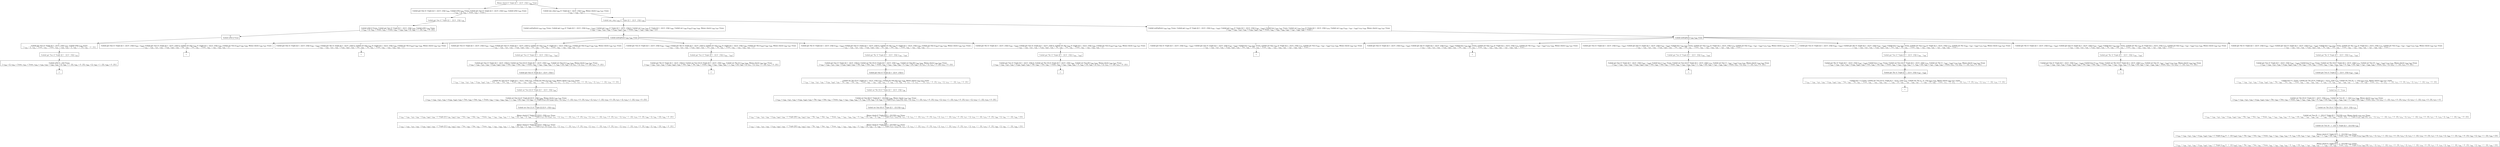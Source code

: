 digraph {
    graph [rankdir=TB
          ,bgcolor=transparent];
    node [shape=box
         ,fillcolor=white
         ,style=filled];
    0 [label=<O <BR/> Memo check (C Triple [[] 1 : [2] 0 : [3]]) v<SUB>524</SUB> Trueo>];
    1 [label=<C <BR/> Unfold get One (C Triple [[] 1 : [2] 0 : [3]]) v<SUB>554</SUB>, Unfold isNil v<SUB>554</SUB> Trueo, Unfold get Two (C Triple [[] 1 : [2] 0 : [3]]) v<SUB>555</SUB>, Unfold isNil v<SUB>555</SUB> Trueo <BR/>  [ v<SUB>524</SUB> &rarr; [], v<SUB>552</SUB> &rarr; Trueo, v<SUB>553</SUB> &rarr; Trueo ] >];
    2 [label=<C <BR/> Unfold one_step v<SUB>556</SUB> (C Triple [[] 1 : [2] 0 : [3]]) v<SUB>558</SUB>, Memo check v<SUB>558</SUB> v<SUB>557</SUB> Trueo <BR/>  [ v<SUB>524</SUB> &rarr; v<SUB>556</SUB> : v<SUB>557</SUB> ] >];
    3 [label=<O <BR/> Unfold get One (C Triple [[] 1 : [2] 0 : [3]]) v<SUB>554</SUB>>];
    4 [label=<C <BR/> Unfold isNil [] Trueo, Unfold get Two (C Triple [[] 1 : [2] 0 : [3]]) v<SUB>555</SUB>, Unfold isNil v<SUB>555</SUB> Trueo <BR/>  [ v<SUB>524</SUB> &rarr; [], v<SUB>552</SUB> &rarr; Trueo, v<SUB>553</SUB> &rarr; Trueo, v<SUB>554</SUB> &rarr; v<SUB>559</SUB>, v<SUB>559</SUB> &rarr; [], v<SUB>560</SUB> &rarr; 1 : [2], v<SUB>561</SUB> &rarr; 0 : [3] ] >];
    5 [label=<O <BR/> Unfold isNil [] Trueo>];
    6 [label=<C <BR/> Unfold get Two (C Triple [[] 1 : [2] 0 : [3]]) v<SUB>555</SUB>, Unfold isNil v<SUB>555</SUB> Trueo <BR/>  [ v<SUB>524</SUB> &rarr; [], v<SUB>552</SUB> &rarr; Trueo, v<SUB>553</SUB> &rarr; Trueo, v<SUB>554</SUB> &rarr; v<SUB>559</SUB>, v<SUB>559</SUB> &rarr; [], v<SUB>560</SUB> &rarr; 1 : [2], v<SUB>561</SUB> &rarr; 0 : [3] ] >];
    7 [label=<O <BR/> Unfold get Two (C Triple [[] 1 : [2] 0 : [3]]) v<SUB>555</SUB>>];
    8 [label=<C <BR/> Unfold isNil (1 : [2]) Trueo <BR/>  [ v<SUB>524</SUB> &rarr; [], v<SUB>552</SUB> &rarr; Trueo, v<SUB>553</SUB> &rarr; Trueo, v<SUB>554</SUB> &rarr; v<SUB>559</SUB>, v<SUB>555</SUB> &rarr; v<SUB>565</SUB>, v<SUB>559</SUB> &rarr; [], v<SUB>560</SUB> &rarr; 1 : [2], v<SUB>561</SUB> &rarr; 0 : [3], v<SUB>564</SUB> &rarr; [], v<SUB>565</SUB> &rarr; 1 : [2], v<SUB>566</SUB> &rarr; 0 : [3] ] >];
    9 [label=<_|_>];
    10 [label=<O <BR/> Unfold one_step v<SUB>556</SUB> (C Triple [[] 1 : [2] 0 : [3]]) v<SUB>558</SUB>>];
    11 [label=<C <BR/> Unfold notEqStick v<SUB>559</SUB> v<SUB>560</SUB> Trueo, Unfold get v<SUB>559</SUB> (C Triple [[] 1 : [2] 0 : [3]]) (v<SUB>563</SUB> : v<SUB>564</SUB>), Unfold get v<SUB>560</SUB> (C Triple [[] 1 : [2] 0 : [3]]) [], Unfold set v<SUB>559</SUB> v<SUB>564</SUB> (C Triple [[] 1 : [2] 0 : [3]]) v<SUB>566</SUB>, Unfold set v<SUB>560</SUB> [v<SUB>563</SUB>] v<SUB>566</SUB> v<SUB>558</SUB>, Memo check v<SUB>558</SUB> v<SUB>557</SUB> Trueo <BR/>  [ v<SUB>524</SUB> &rarr; v<SUB>556</SUB> : v<SUB>557</SUB>, v<SUB>556</SUB> &rarr; (v<SUB>559</SUB>, v<SUB>560</SUB>), v<SUB>561</SUB> &rarr; Trueo, v<SUB>562</SUB> &rarr; v<SUB>563</SUB> : v<SUB>564</SUB>, v<SUB>565</SUB> &rarr; [] ] >];
    12 [label=<C <BR/> Unfold notEqStick v<SUB>559</SUB> v<SUB>560</SUB> Trueo, Unfold get v<SUB>559</SUB> (C Triple [[] 1 : [2] 0 : [3]]) (v<SUB>563</SUB> : v<SUB>564</SUB>), Unfold get v<SUB>560</SUB> (C Triple [[] 1 : [2] 0 : [3]]) (v<SUB>567</SUB> : v<SUB>568</SUB>), Unfold less v<SUB>563</SUB> v<SUB>567</SUB> Trueo, Unfold set v<SUB>559</SUB> v<SUB>564</SUB> (C Triple [[] 1 : [2] 0 : [3]]) v<SUB>570</SUB>, Unfold set v<SUB>560</SUB> (v<SUB>563</SUB> : v<SUB>567</SUB> : v<SUB>568</SUB>) v<SUB>570</SUB> v<SUB>558</SUB>, Memo check v<SUB>558</SUB> v<SUB>557</SUB> Trueo <BR/>  [ v<SUB>524</SUB> &rarr; v<SUB>556</SUB> : v<SUB>557</SUB>, v<SUB>556</SUB> &rarr; (v<SUB>559</SUB>, v<SUB>560</SUB>), v<SUB>561</SUB> &rarr; Trueo, v<SUB>562</SUB> &rarr; v<SUB>563</SUB> : v<SUB>564</SUB>, v<SUB>565</SUB> &rarr; v<SUB>567</SUB> : v<SUB>568</SUB>, v<SUB>569</SUB> &rarr; Trueo ] >];
    13 [label=<O <BR/> Unfold notEqStick v<SUB>559</SUB> v<SUB>560</SUB> Trueo>];
    14 [label=<C <BR/> Unfold get One (C Triple [[] 1 : [2] 0 : [3]]) (v<SUB>563</SUB> : v<SUB>564</SUB>), Unfold get Two (C Triple [[] 1 : [2] 0 : [3]]) [], Unfold set One v<SUB>564</SUB> (C Triple [[] 1 : [2] 0 : [3]]) v<SUB>566</SUB>, Unfold set Two [v<SUB>563</SUB>] v<SUB>566</SUB> v<SUB>558</SUB>, Memo check v<SUB>558</SUB> v<SUB>557</SUB> Trueo <BR/>  [ v<SUB>524</SUB> &rarr; v<SUB>556</SUB> : v<SUB>557</SUB>, v<SUB>556</SUB> &rarr; (v<SUB>559</SUB>, v<SUB>560</SUB>), v<SUB>559</SUB> &rarr; One, v<SUB>560</SUB> &rarr; Two, v<SUB>561</SUB> &rarr; Trueo, v<SUB>562</SUB> &rarr; v<SUB>563</SUB> : v<SUB>564</SUB>, v<SUB>565</SUB> &rarr; [] ] >];
    15 [label=<C <BR/> Unfold get One (C Triple [[] 1 : [2] 0 : [3]]) (v<SUB>563</SUB> : v<SUB>564</SUB>), Unfold get Thr (C Triple [[] 1 : [2] 0 : [3]]) [], Unfold set One v<SUB>564</SUB> (C Triple [[] 1 : [2] 0 : [3]]) v<SUB>566</SUB>, Unfold set Thr [v<SUB>563</SUB>] v<SUB>566</SUB> v<SUB>558</SUB>, Memo check v<SUB>558</SUB> v<SUB>557</SUB> Trueo <BR/>  [ v<SUB>524</SUB> &rarr; v<SUB>556</SUB> : v<SUB>557</SUB>, v<SUB>556</SUB> &rarr; (v<SUB>559</SUB>, v<SUB>560</SUB>), v<SUB>559</SUB> &rarr; One, v<SUB>560</SUB> &rarr; Thr, v<SUB>561</SUB> &rarr; Trueo, v<SUB>562</SUB> &rarr; v<SUB>563</SUB> : v<SUB>564</SUB>, v<SUB>565</SUB> &rarr; [] ] >];
    16 [label=<C <BR/> Unfold get Two (C Triple [[] 1 : [2] 0 : [3]]) (v<SUB>563</SUB> : v<SUB>564</SUB>), Unfold get One (C Triple [[] 1 : [2] 0 : [3]]) [], Unfold set Two v<SUB>564</SUB> (C Triple [[] 1 : [2] 0 : [3]]) v<SUB>566</SUB>, Unfold set One [v<SUB>563</SUB>] v<SUB>566</SUB> v<SUB>558</SUB>, Memo check v<SUB>558</SUB> v<SUB>557</SUB> Trueo <BR/>  [ v<SUB>524</SUB> &rarr; v<SUB>556</SUB> : v<SUB>557</SUB>, v<SUB>556</SUB> &rarr; (v<SUB>559</SUB>, v<SUB>560</SUB>), v<SUB>559</SUB> &rarr; Two, v<SUB>560</SUB> &rarr; One, v<SUB>561</SUB> &rarr; Trueo, v<SUB>562</SUB> &rarr; v<SUB>563</SUB> : v<SUB>564</SUB>, v<SUB>565</SUB> &rarr; [] ] >];
    17 [label=<C <BR/> Unfold get Two (C Triple [[] 1 : [2] 0 : [3]]) (v<SUB>563</SUB> : v<SUB>564</SUB>), Unfold get Thr (C Triple [[] 1 : [2] 0 : [3]]) [], Unfold set Two v<SUB>564</SUB> (C Triple [[] 1 : [2] 0 : [3]]) v<SUB>566</SUB>, Unfold set Thr [v<SUB>563</SUB>] v<SUB>566</SUB> v<SUB>558</SUB>, Memo check v<SUB>558</SUB> v<SUB>557</SUB> Trueo <BR/>  [ v<SUB>524</SUB> &rarr; v<SUB>556</SUB> : v<SUB>557</SUB>, v<SUB>556</SUB> &rarr; (v<SUB>559</SUB>, v<SUB>560</SUB>), v<SUB>559</SUB> &rarr; Two, v<SUB>560</SUB> &rarr; Thr, v<SUB>561</SUB> &rarr; Trueo, v<SUB>562</SUB> &rarr; v<SUB>563</SUB> : v<SUB>564</SUB>, v<SUB>565</SUB> &rarr; [] ] >];
    18 [label=<C <BR/> Unfold get Thr (C Triple [[] 1 : [2] 0 : [3]]) (v<SUB>563</SUB> : v<SUB>564</SUB>), Unfold get One (C Triple [[] 1 : [2] 0 : [3]]) [], Unfold set Thr v<SUB>564</SUB> (C Triple [[] 1 : [2] 0 : [3]]) v<SUB>566</SUB>, Unfold set One [v<SUB>563</SUB>] v<SUB>566</SUB> v<SUB>558</SUB>, Memo check v<SUB>558</SUB> v<SUB>557</SUB> Trueo <BR/>  [ v<SUB>524</SUB> &rarr; v<SUB>556</SUB> : v<SUB>557</SUB>, v<SUB>556</SUB> &rarr; (v<SUB>559</SUB>, v<SUB>560</SUB>), v<SUB>559</SUB> &rarr; Thr, v<SUB>560</SUB> &rarr; One, v<SUB>561</SUB> &rarr; Trueo, v<SUB>562</SUB> &rarr; v<SUB>563</SUB> : v<SUB>564</SUB>, v<SUB>565</SUB> &rarr; [] ] >];
    19 [label=<C <BR/> Unfold get Thr (C Triple [[] 1 : [2] 0 : [3]]) (v<SUB>563</SUB> : v<SUB>564</SUB>), Unfold get Two (C Triple [[] 1 : [2] 0 : [3]]) [], Unfold set Thr v<SUB>564</SUB> (C Triple [[] 1 : [2] 0 : [3]]) v<SUB>566</SUB>, Unfold set Two [v<SUB>563</SUB>] v<SUB>566</SUB> v<SUB>558</SUB>, Memo check v<SUB>558</SUB> v<SUB>557</SUB> Trueo <BR/>  [ v<SUB>524</SUB> &rarr; v<SUB>556</SUB> : v<SUB>557</SUB>, v<SUB>556</SUB> &rarr; (v<SUB>559</SUB>, v<SUB>560</SUB>), v<SUB>559</SUB> &rarr; Thr, v<SUB>560</SUB> &rarr; Two, v<SUB>561</SUB> &rarr; Trueo, v<SUB>562</SUB> &rarr; v<SUB>563</SUB> : v<SUB>564</SUB>, v<SUB>565</SUB> &rarr; [] ] >];
    20 [label=<_|_>];
    21 [label=<_|_>];
    22 [label=<O <BR/> Unfold get Two (C Triple [[] 1 : [2] 0 : [3]]) (v<SUB>563</SUB> : v<SUB>564</SUB>)>];
    23 [label=<C <BR/> Unfold get One (C Triple [[] 1 : [2] 0 : [3]]) [], Unfold set Two [2] (C Triple [[] 1 : [2] 0 : [3]]) v<SUB>566</SUB>, Unfold set One [1] v<SUB>566</SUB> v<SUB>558</SUB>, Memo check v<SUB>558</SUB> v<SUB>557</SUB> Trueo <BR/>  [ v<SUB>524</SUB> &rarr; v<SUB>556</SUB> : v<SUB>557</SUB>, v<SUB>556</SUB> &rarr; (v<SUB>559</SUB>, v<SUB>560</SUB>), v<SUB>559</SUB> &rarr; Two, v<SUB>560</SUB> &rarr; One, v<SUB>561</SUB> &rarr; Trueo, v<SUB>562</SUB> &rarr; v<SUB>563</SUB> : v<SUB>564</SUB>, v<SUB>563</SUB> &rarr; 1, v<SUB>564</SUB> &rarr; [2], v<SUB>565</SUB> &rarr; [], v<SUB>571</SUB> &rarr; [], v<SUB>572</SUB> &rarr; 1 : [2], v<SUB>573</SUB> &rarr; 0 : [3] ] >];
    24 [label=<O <BR/> Unfold get One (C Triple [[] 1 : [2] 0 : [3]]) []>];
    25 [label=<C <BR/> Unfold set Two [2] (C Triple [[] 1 : [2] 0 : [3]]) v<SUB>566</SUB>, Unfold set One [1] v<SUB>566</SUB> v<SUB>558</SUB>, Memo check v<SUB>558</SUB> v<SUB>557</SUB> Trueo <BR/>  [ v<SUB>524</SUB> &rarr; v<SUB>556</SUB> : v<SUB>557</SUB>, v<SUB>556</SUB> &rarr; (v<SUB>559</SUB>, v<SUB>560</SUB>), v<SUB>559</SUB> &rarr; Two, v<SUB>560</SUB> &rarr; One, v<SUB>561</SUB> &rarr; Trueo, v<SUB>562</SUB> &rarr; v<SUB>563</SUB> : v<SUB>564</SUB>, v<SUB>563</SUB> &rarr; 1, v<SUB>564</SUB> &rarr; [2], v<SUB>565</SUB> &rarr; [], v<SUB>571</SUB> &rarr; [], v<SUB>572</SUB> &rarr; 1 : [2], v<SUB>573</SUB> &rarr; 0 : [3], v<SUB>574</SUB> &rarr; [], v<SUB>575</SUB> &rarr; 1 : [2], v<SUB>576</SUB> &rarr; 0 : [3] ] >];
    26 [label=<O <BR/> Unfold set Two [2] (C Triple [[] 1 : [2] 0 : [3]]) v<SUB>566</SUB>>];
    27 [label=<C <BR/> Unfold set One [1] (C Triple [[] [2] 0 : [3]]) v<SUB>558</SUB>, Memo check v<SUB>558</SUB> v<SUB>557</SUB> Trueo <BR/>  [ v<SUB>524</SUB> &rarr; v<SUB>556</SUB> : v<SUB>557</SUB>, v<SUB>556</SUB> &rarr; (v<SUB>559</SUB>, v<SUB>560</SUB>), v<SUB>559</SUB> &rarr; Two, v<SUB>560</SUB> &rarr; One, v<SUB>561</SUB> &rarr; Trueo, v<SUB>562</SUB> &rarr; v<SUB>563</SUB> : v<SUB>564</SUB>, v<SUB>563</SUB> &rarr; 1, v<SUB>564</SUB> &rarr; [2], v<SUB>565</SUB> &rarr; [], v<SUB>566</SUB> &rarr; C Triple [v<SUB>577</SUB> [2] v<SUB>579</SUB>], v<SUB>571</SUB> &rarr; [], v<SUB>572</SUB> &rarr; 1 : [2], v<SUB>573</SUB> &rarr; 0 : [3], v<SUB>574</SUB> &rarr; [], v<SUB>575</SUB> &rarr; 1 : [2], v<SUB>576</SUB> &rarr; 0 : [3], v<SUB>577</SUB> &rarr; [], v<SUB>578</SUB> &rarr; 1 : [2], v<SUB>579</SUB> &rarr; 0 : [3] ] >];
    28 [label=<O <BR/> Unfold set One [1] (C Triple [[] [2] 0 : [3]]) v<SUB>558</SUB>>];
    29 [label=<C <BR/> Memo check (C Triple [[1] [2] 0 : [3]]) v<SUB>557</SUB> Trueo <BR/>  [ v<SUB>524</SUB> &rarr; v<SUB>556</SUB> : v<SUB>557</SUB>, v<SUB>556</SUB> &rarr; (v<SUB>559</SUB>, v<SUB>560</SUB>), v<SUB>558</SUB> &rarr; C Triple [[1] v<SUB>581</SUB> v<SUB>582</SUB>], v<SUB>559</SUB> &rarr; Two, v<SUB>560</SUB> &rarr; One, v<SUB>561</SUB> &rarr; Trueo, v<SUB>562</SUB> &rarr; v<SUB>563</SUB> : v<SUB>564</SUB>, v<SUB>563</SUB> &rarr; 1, v<SUB>564</SUB> &rarr; [2], v<SUB>565</SUB> &rarr; [], v<SUB>566</SUB> &rarr; C Triple [v<SUB>577</SUB> [2] v<SUB>579</SUB>], v<SUB>571</SUB> &rarr; [], v<SUB>572</SUB> &rarr; 1 : [2], v<SUB>573</SUB> &rarr; 0 : [3], v<SUB>574</SUB> &rarr; [], v<SUB>575</SUB> &rarr; 1 : [2], v<SUB>576</SUB> &rarr; 0 : [3], v<SUB>577</SUB> &rarr; [], v<SUB>578</SUB> &rarr; 1 : [2], v<SUB>579</SUB> &rarr; 0 : [3], v<SUB>580</SUB> &rarr; [], v<SUB>581</SUB> &rarr; [2], v<SUB>582</SUB> &rarr; 0 : [3] ] >];
    30 [label=<Leaf <BR/> Memo check (C Triple [[1] [2] 0 : [3]]) v<SUB>557</SUB> Trueo <BR/>  [ v<SUB>524</SUB> &rarr; v<SUB>556</SUB> : v<SUB>557</SUB>, v<SUB>556</SUB> &rarr; (v<SUB>559</SUB>, v<SUB>560</SUB>), v<SUB>558</SUB> &rarr; C Triple [[1] v<SUB>581</SUB> v<SUB>582</SUB>], v<SUB>559</SUB> &rarr; Two, v<SUB>560</SUB> &rarr; One, v<SUB>561</SUB> &rarr; Trueo, v<SUB>562</SUB> &rarr; v<SUB>563</SUB> : v<SUB>564</SUB>, v<SUB>563</SUB> &rarr; 1, v<SUB>564</SUB> &rarr; [2], v<SUB>565</SUB> &rarr; [], v<SUB>566</SUB> &rarr; C Triple [v<SUB>577</SUB> [2] v<SUB>579</SUB>], v<SUB>571</SUB> &rarr; [], v<SUB>572</SUB> &rarr; 1 : [2], v<SUB>573</SUB> &rarr; 0 : [3], v<SUB>574</SUB> &rarr; [], v<SUB>575</SUB> &rarr; 1 : [2], v<SUB>576</SUB> &rarr; 0 : [3], v<SUB>577</SUB> &rarr; [], v<SUB>578</SUB> &rarr; 1 : [2], v<SUB>579</SUB> &rarr; 0 : [3], v<SUB>580</SUB> &rarr; [], v<SUB>581</SUB> &rarr; [2], v<SUB>582</SUB> &rarr; 0 : [3] ] >];
    31 [label=<O <BR/> Unfold get Two (C Triple [[] 1 : [2] 0 : [3]]) (v<SUB>563</SUB> : v<SUB>564</SUB>)>];
    32 [label=<C <BR/> Unfold get Thr (C Triple [[] 1 : [2] 0 : [3]]) [], Unfold set Two [2] (C Triple [[] 1 : [2] 0 : [3]]) v<SUB>566</SUB>, Unfold set Thr [1] v<SUB>566</SUB> v<SUB>558</SUB>, Memo check v<SUB>558</SUB> v<SUB>557</SUB> Trueo <BR/>  [ v<SUB>524</SUB> &rarr; v<SUB>556</SUB> : v<SUB>557</SUB>, v<SUB>556</SUB> &rarr; (v<SUB>559</SUB>, v<SUB>560</SUB>), v<SUB>559</SUB> &rarr; Two, v<SUB>560</SUB> &rarr; Thr, v<SUB>561</SUB> &rarr; Trueo, v<SUB>562</SUB> &rarr; v<SUB>563</SUB> : v<SUB>564</SUB>, v<SUB>563</SUB> &rarr; 1, v<SUB>564</SUB> &rarr; [2], v<SUB>565</SUB> &rarr; [], v<SUB>571</SUB> &rarr; [], v<SUB>572</SUB> &rarr; 1 : [2], v<SUB>573</SUB> &rarr; 0 : [3] ] >];
    33 [label=<_|_>];
    34 [label=<O <BR/> Unfold get Thr (C Triple [[] 1 : [2] 0 : [3]]) (v<SUB>563</SUB> : v<SUB>564</SUB>)>];
    35 [label=<C <BR/> Unfold get One (C Triple [[] 1 : [2] 0 : [3]]) [], Unfold set Thr [3] (C Triple [[] 1 : [2] 0 : [3]]) v<SUB>566</SUB>, Unfold set One [0] v<SUB>566</SUB> v<SUB>558</SUB>, Memo check v<SUB>558</SUB> v<SUB>557</SUB> Trueo <BR/>  [ v<SUB>524</SUB> &rarr; v<SUB>556</SUB> : v<SUB>557</SUB>, v<SUB>556</SUB> &rarr; (v<SUB>559</SUB>, v<SUB>560</SUB>), v<SUB>559</SUB> &rarr; Thr, v<SUB>560</SUB> &rarr; One, v<SUB>561</SUB> &rarr; Trueo, v<SUB>562</SUB> &rarr; v<SUB>563</SUB> : v<SUB>564</SUB>, v<SUB>563</SUB> &rarr; 0, v<SUB>564</SUB> &rarr; [3], v<SUB>565</SUB> &rarr; [], v<SUB>571</SUB> &rarr; [], v<SUB>572</SUB> &rarr; 1 : [2], v<SUB>573</SUB> &rarr; 0 : [3] ] >];
    36 [label=<O <BR/> Unfold get One (C Triple [[] 1 : [2] 0 : [3]]) []>];
    37 [label=<C <BR/> Unfold set Thr [3] (C Triple [[] 1 : [2] 0 : [3]]) v<SUB>566</SUB>, Unfold set One [0] v<SUB>566</SUB> v<SUB>558</SUB>, Memo check v<SUB>558</SUB> v<SUB>557</SUB> Trueo <BR/>  [ v<SUB>524</SUB> &rarr; v<SUB>556</SUB> : v<SUB>557</SUB>, v<SUB>556</SUB> &rarr; (v<SUB>559</SUB>, v<SUB>560</SUB>), v<SUB>559</SUB> &rarr; Thr, v<SUB>560</SUB> &rarr; One, v<SUB>561</SUB> &rarr; Trueo, v<SUB>562</SUB> &rarr; v<SUB>563</SUB> : v<SUB>564</SUB>, v<SUB>563</SUB> &rarr; 0, v<SUB>564</SUB> &rarr; [3], v<SUB>565</SUB> &rarr; [], v<SUB>571</SUB> &rarr; [], v<SUB>572</SUB> &rarr; 1 : [2], v<SUB>573</SUB> &rarr; 0 : [3], v<SUB>574</SUB> &rarr; [], v<SUB>575</SUB> &rarr; 1 : [2], v<SUB>576</SUB> &rarr; 0 : [3] ] >];
    38 [label=<O <BR/> Unfold set Thr [3] (C Triple [[] 1 : [2] 0 : [3]]) v<SUB>566</SUB>>];
    39 [label=<C <BR/> Unfold set One [0] (C Triple [[] 1 : [2] [3]]) v<SUB>558</SUB>, Memo check v<SUB>558</SUB> v<SUB>557</SUB> Trueo <BR/>  [ v<SUB>524</SUB> &rarr; v<SUB>556</SUB> : v<SUB>557</SUB>, v<SUB>556</SUB> &rarr; (v<SUB>559</SUB>, v<SUB>560</SUB>), v<SUB>559</SUB> &rarr; Thr, v<SUB>560</SUB> &rarr; One, v<SUB>561</SUB> &rarr; Trueo, v<SUB>562</SUB> &rarr; v<SUB>563</SUB> : v<SUB>564</SUB>, v<SUB>563</SUB> &rarr; 0, v<SUB>564</SUB> &rarr; [3], v<SUB>565</SUB> &rarr; [], v<SUB>566</SUB> &rarr; C Triple [v<SUB>577</SUB> v<SUB>578</SUB> [3]], v<SUB>571</SUB> &rarr; [], v<SUB>572</SUB> &rarr; 1 : [2], v<SUB>573</SUB> &rarr; 0 : [3], v<SUB>574</SUB> &rarr; [], v<SUB>575</SUB> &rarr; 1 : [2], v<SUB>576</SUB> &rarr; 0 : [3], v<SUB>577</SUB> &rarr; [], v<SUB>578</SUB> &rarr; 1 : [2], v<SUB>579</SUB> &rarr; 0 : [3] ] >];
    40 [label=<O <BR/> Unfold set One [0] (C Triple [[] 1 : [2] [3]]) v<SUB>558</SUB>>];
    41 [label=<C <BR/> Memo check (C Triple [[0] 1 : [2] [3]]) v<SUB>557</SUB> Trueo <BR/>  [ v<SUB>524</SUB> &rarr; v<SUB>556</SUB> : v<SUB>557</SUB>, v<SUB>556</SUB> &rarr; (v<SUB>559</SUB>, v<SUB>560</SUB>), v<SUB>558</SUB> &rarr; C Triple [[0] v<SUB>581</SUB> v<SUB>582</SUB>], v<SUB>559</SUB> &rarr; Thr, v<SUB>560</SUB> &rarr; One, v<SUB>561</SUB> &rarr; Trueo, v<SUB>562</SUB> &rarr; v<SUB>563</SUB> : v<SUB>564</SUB>, v<SUB>563</SUB> &rarr; 0, v<SUB>564</SUB> &rarr; [3], v<SUB>565</SUB> &rarr; [], v<SUB>566</SUB> &rarr; C Triple [v<SUB>577</SUB> v<SUB>578</SUB> [3]], v<SUB>571</SUB> &rarr; [], v<SUB>572</SUB> &rarr; 1 : [2], v<SUB>573</SUB> &rarr; 0 : [3], v<SUB>574</SUB> &rarr; [], v<SUB>575</SUB> &rarr; 1 : [2], v<SUB>576</SUB> &rarr; 0 : [3], v<SUB>577</SUB> &rarr; [], v<SUB>578</SUB> &rarr; 1 : [2], v<SUB>579</SUB> &rarr; 0 : [3], v<SUB>580</SUB> &rarr; [], v<SUB>581</SUB> &rarr; 1 : [2], v<SUB>582</SUB> &rarr; [3] ] >];
    42 [label=<Leaf <BR/> Memo check (C Triple [[0] 1 : [2] [3]]) v<SUB>557</SUB> Trueo <BR/>  [ v<SUB>524</SUB> &rarr; v<SUB>556</SUB> : v<SUB>557</SUB>, v<SUB>556</SUB> &rarr; (v<SUB>559</SUB>, v<SUB>560</SUB>), v<SUB>558</SUB> &rarr; C Triple [[0] v<SUB>581</SUB> v<SUB>582</SUB>], v<SUB>559</SUB> &rarr; Thr, v<SUB>560</SUB> &rarr; One, v<SUB>561</SUB> &rarr; Trueo, v<SUB>562</SUB> &rarr; v<SUB>563</SUB> : v<SUB>564</SUB>, v<SUB>563</SUB> &rarr; 0, v<SUB>564</SUB> &rarr; [3], v<SUB>565</SUB> &rarr; [], v<SUB>566</SUB> &rarr; C Triple [v<SUB>577</SUB> v<SUB>578</SUB> [3]], v<SUB>571</SUB> &rarr; [], v<SUB>572</SUB> &rarr; 1 : [2], v<SUB>573</SUB> &rarr; 0 : [3], v<SUB>574</SUB> &rarr; [], v<SUB>575</SUB> &rarr; 1 : [2], v<SUB>576</SUB> &rarr; 0 : [3], v<SUB>577</SUB> &rarr; [], v<SUB>578</SUB> &rarr; 1 : [2], v<SUB>579</SUB> &rarr; 0 : [3], v<SUB>580</SUB> &rarr; [], v<SUB>581</SUB> &rarr; 1 : [2], v<SUB>582</SUB> &rarr; [3] ] >];
    43 [label=<O <BR/> Unfold get Thr (C Triple [[] 1 : [2] 0 : [3]]) (v<SUB>563</SUB> : v<SUB>564</SUB>)>];
    44 [label=<C <BR/> Unfold get Two (C Triple [[] 1 : [2] 0 : [3]]) [], Unfold set Thr [3] (C Triple [[] 1 : [2] 0 : [3]]) v<SUB>566</SUB>, Unfold set Two [0] v<SUB>566</SUB> v<SUB>558</SUB>, Memo check v<SUB>558</SUB> v<SUB>557</SUB> Trueo <BR/>  [ v<SUB>524</SUB> &rarr; v<SUB>556</SUB> : v<SUB>557</SUB>, v<SUB>556</SUB> &rarr; (v<SUB>559</SUB>, v<SUB>560</SUB>), v<SUB>559</SUB> &rarr; Thr, v<SUB>560</SUB> &rarr; Two, v<SUB>561</SUB> &rarr; Trueo, v<SUB>562</SUB> &rarr; v<SUB>563</SUB> : v<SUB>564</SUB>, v<SUB>563</SUB> &rarr; 0, v<SUB>564</SUB> &rarr; [3], v<SUB>565</SUB> &rarr; [], v<SUB>571</SUB> &rarr; [], v<SUB>572</SUB> &rarr; 1 : [2], v<SUB>573</SUB> &rarr; 0 : [3] ] >];
    45 [label=<_|_>];
    46 [label=<O <BR/> Unfold notEqStick v<SUB>559</SUB> v<SUB>560</SUB> Trueo>];
    47 [label=<C <BR/> Unfold get One (C Triple [[] 1 : [2] 0 : [3]]) (v<SUB>563</SUB> : v<SUB>564</SUB>), Unfold get Two (C Triple [[] 1 : [2] 0 : [3]]) (v<SUB>567</SUB> : v<SUB>568</SUB>), Unfold less v<SUB>563</SUB> v<SUB>567</SUB> Trueo, Unfold set One v<SUB>564</SUB> (C Triple [[] 1 : [2] 0 : [3]]) v<SUB>570</SUB>, Unfold set Two (v<SUB>563</SUB> : v<SUB>567</SUB> : v<SUB>568</SUB>) v<SUB>570</SUB> v<SUB>558</SUB>, Memo check v<SUB>558</SUB> v<SUB>557</SUB> Trueo <BR/>  [ v<SUB>524</SUB> &rarr; v<SUB>556</SUB> : v<SUB>557</SUB>, v<SUB>556</SUB> &rarr; (v<SUB>559</SUB>, v<SUB>560</SUB>), v<SUB>559</SUB> &rarr; One, v<SUB>560</SUB> &rarr; Two, v<SUB>561</SUB> &rarr; Trueo, v<SUB>562</SUB> &rarr; v<SUB>563</SUB> : v<SUB>564</SUB>, v<SUB>565</SUB> &rarr; v<SUB>567</SUB> : v<SUB>568</SUB>, v<SUB>569</SUB> &rarr; Trueo ] >];
    48 [label=<C <BR/> Unfold get One (C Triple [[] 1 : [2] 0 : [3]]) (v<SUB>563</SUB> : v<SUB>564</SUB>), Unfold get Thr (C Triple [[] 1 : [2] 0 : [3]]) (v<SUB>567</SUB> : v<SUB>568</SUB>), Unfold less v<SUB>563</SUB> v<SUB>567</SUB> Trueo, Unfold set One v<SUB>564</SUB> (C Triple [[] 1 : [2] 0 : [3]]) v<SUB>570</SUB>, Unfold set Thr (v<SUB>563</SUB> : v<SUB>567</SUB> : v<SUB>568</SUB>) v<SUB>570</SUB> v<SUB>558</SUB>, Memo check v<SUB>558</SUB> v<SUB>557</SUB> Trueo <BR/>  [ v<SUB>524</SUB> &rarr; v<SUB>556</SUB> : v<SUB>557</SUB>, v<SUB>556</SUB> &rarr; (v<SUB>559</SUB>, v<SUB>560</SUB>), v<SUB>559</SUB> &rarr; One, v<SUB>560</SUB> &rarr; Thr, v<SUB>561</SUB> &rarr; Trueo, v<SUB>562</SUB> &rarr; v<SUB>563</SUB> : v<SUB>564</SUB>, v<SUB>565</SUB> &rarr; v<SUB>567</SUB> : v<SUB>568</SUB>, v<SUB>569</SUB> &rarr; Trueo ] >];
    49 [label=<C <BR/> Unfold get Two (C Triple [[] 1 : [2] 0 : [3]]) (v<SUB>563</SUB> : v<SUB>564</SUB>), Unfold get One (C Triple [[] 1 : [2] 0 : [3]]) (v<SUB>567</SUB> : v<SUB>568</SUB>), Unfold less v<SUB>563</SUB> v<SUB>567</SUB> Trueo, Unfold set Two v<SUB>564</SUB> (C Triple [[] 1 : [2] 0 : [3]]) v<SUB>570</SUB>, Unfold set One (v<SUB>563</SUB> : v<SUB>567</SUB> : v<SUB>568</SUB>) v<SUB>570</SUB> v<SUB>558</SUB>, Memo check v<SUB>558</SUB> v<SUB>557</SUB> Trueo <BR/>  [ v<SUB>524</SUB> &rarr; v<SUB>556</SUB> : v<SUB>557</SUB>, v<SUB>556</SUB> &rarr; (v<SUB>559</SUB>, v<SUB>560</SUB>), v<SUB>559</SUB> &rarr; Two, v<SUB>560</SUB> &rarr; One, v<SUB>561</SUB> &rarr; Trueo, v<SUB>562</SUB> &rarr; v<SUB>563</SUB> : v<SUB>564</SUB>, v<SUB>565</SUB> &rarr; v<SUB>567</SUB> : v<SUB>568</SUB>, v<SUB>569</SUB> &rarr; Trueo ] >];
    50 [label=<C <BR/> Unfold get Two (C Triple [[] 1 : [2] 0 : [3]]) (v<SUB>563</SUB> : v<SUB>564</SUB>), Unfold get Thr (C Triple [[] 1 : [2] 0 : [3]]) (v<SUB>567</SUB> : v<SUB>568</SUB>), Unfold less v<SUB>563</SUB> v<SUB>567</SUB> Trueo, Unfold set Two v<SUB>564</SUB> (C Triple [[] 1 : [2] 0 : [3]]) v<SUB>570</SUB>, Unfold set Thr (v<SUB>563</SUB> : v<SUB>567</SUB> : v<SUB>568</SUB>) v<SUB>570</SUB> v<SUB>558</SUB>, Memo check v<SUB>558</SUB> v<SUB>557</SUB> Trueo <BR/>  [ v<SUB>524</SUB> &rarr; v<SUB>556</SUB> : v<SUB>557</SUB>, v<SUB>556</SUB> &rarr; (v<SUB>559</SUB>, v<SUB>560</SUB>), v<SUB>559</SUB> &rarr; Two, v<SUB>560</SUB> &rarr; Thr, v<SUB>561</SUB> &rarr; Trueo, v<SUB>562</SUB> &rarr; v<SUB>563</SUB> : v<SUB>564</SUB>, v<SUB>565</SUB> &rarr; v<SUB>567</SUB> : v<SUB>568</SUB>, v<SUB>569</SUB> &rarr; Trueo ] >];
    51 [label=<C <BR/> Unfold get Thr (C Triple [[] 1 : [2] 0 : [3]]) (v<SUB>563</SUB> : v<SUB>564</SUB>), Unfold get One (C Triple [[] 1 : [2] 0 : [3]]) (v<SUB>567</SUB> : v<SUB>568</SUB>), Unfold less v<SUB>563</SUB> v<SUB>567</SUB> Trueo, Unfold set Thr v<SUB>564</SUB> (C Triple [[] 1 : [2] 0 : [3]]) v<SUB>570</SUB>, Unfold set One (v<SUB>563</SUB> : v<SUB>567</SUB> : v<SUB>568</SUB>) v<SUB>570</SUB> v<SUB>558</SUB>, Memo check v<SUB>558</SUB> v<SUB>557</SUB> Trueo <BR/>  [ v<SUB>524</SUB> &rarr; v<SUB>556</SUB> : v<SUB>557</SUB>, v<SUB>556</SUB> &rarr; (v<SUB>559</SUB>, v<SUB>560</SUB>), v<SUB>559</SUB> &rarr; Thr, v<SUB>560</SUB> &rarr; One, v<SUB>561</SUB> &rarr; Trueo, v<SUB>562</SUB> &rarr; v<SUB>563</SUB> : v<SUB>564</SUB>, v<SUB>565</SUB> &rarr; v<SUB>567</SUB> : v<SUB>568</SUB>, v<SUB>569</SUB> &rarr; Trueo ] >];
    52 [label=<C <BR/> Unfold get Thr (C Triple [[] 1 : [2] 0 : [3]]) (v<SUB>563</SUB> : v<SUB>564</SUB>), Unfold get Two (C Triple [[] 1 : [2] 0 : [3]]) (v<SUB>567</SUB> : v<SUB>568</SUB>), Unfold less v<SUB>563</SUB> v<SUB>567</SUB> Trueo, Unfold set Thr v<SUB>564</SUB> (C Triple [[] 1 : [2] 0 : [3]]) v<SUB>570</SUB>, Unfold set Two (v<SUB>563</SUB> : v<SUB>567</SUB> : v<SUB>568</SUB>) v<SUB>570</SUB> v<SUB>558</SUB>, Memo check v<SUB>558</SUB> v<SUB>557</SUB> Trueo <BR/>  [ v<SUB>524</SUB> &rarr; v<SUB>556</SUB> : v<SUB>557</SUB>, v<SUB>556</SUB> &rarr; (v<SUB>559</SUB>, v<SUB>560</SUB>), v<SUB>559</SUB> &rarr; Thr, v<SUB>560</SUB> &rarr; Two, v<SUB>561</SUB> &rarr; Trueo, v<SUB>562</SUB> &rarr; v<SUB>563</SUB> : v<SUB>564</SUB>, v<SUB>565</SUB> &rarr; v<SUB>567</SUB> : v<SUB>568</SUB>, v<SUB>569</SUB> &rarr; Trueo ] >];
    53 [label=<_|_>];
    54 [label=<_|_>];
    55 [label=<O <BR/> Unfold get Two (C Triple [[] 1 : [2] 0 : [3]]) (v<SUB>563</SUB> : v<SUB>564</SUB>)>];
    56 [label=<C <BR/> Unfold get One (C Triple [[] 1 : [2] 0 : [3]]) (v<SUB>567</SUB> : v<SUB>568</SUB>), Unfold less 1 v<SUB>567</SUB> Trueo, Unfold set Two [2] (C Triple [[] 1 : [2] 0 : [3]]) v<SUB>570</SUB>, Unfold set One (1 : v<SUB>567</SUB> : v<SUB>568</SUB>) v<SUB>570</SUB> v<SUB>558</SUB>, Memo check v<SUB>558</SUB> v<SUB>557</SUB> Trueo <BR/>  [ v<SUB>524</SUB> &rarr; v<SUB>556</SUB> : v<SUB>557</SUB>, v<SUB>556</SUB> &rarr; (v<SUB>559</SUB>, v<SUB>560</SUB>), v<SUB>559</SUB> &rarr; Two, v<SUB>560</SUB> &rarr; One, v<SUB>561</SUB> &rarr; Trueo, v<SUB>562</SUB> &rarr; v<SUB>563</SUB> : v<SUB>564</SUB>, v<SUB>563</SUB> &rarr; 1, v<SUB>564</SUB> &rarr; [2], v<SUB>565</SUB> &rarr; v<SUB>567</SUB> : v<SUB>568</SUB>, v<SUB>569</SUB> &rarr; Trueo, v<SUB>571</SUB> &rarr; [], v<SUB>572</SUB> &rarr; 1 : [2], v<SUB>573</SUB> &rarr; 0 : [3] ] >];
    57 [label=<_|_>];
    58 [label=<O <BR/> Unfold get Two (C Triple [[] 1 : [2] 0 : [3]]) (v<SUB>563</SUB> : v<SUB>564</SUB>)>];
    59 [label=<C <BR/> Unfold get Thr (C Triple [[] 1 : [2] 0 : [3]]) (v<SUB>567</SUB> : v<SUB>568</SUB>), Unfold less 1 v<SUB>567</SUB> Trueo, Unfold set Two [2] (C Triple [[] 1 : [2] 0 : [3]]) v<SUB>570</SUB>, Unfold set Thr (1 : v<SUB>567</SUB> : v<SUB>568</SUB>) v<SUB>570</SUB> v<SUB>558</SUB>, Memo check v<SUB>558</SUB> v<SUB>557</SUB> Trueo <BR/>  [ v<SUB>524</SUB> &rarr; v<SUB>556</SUB> : v<SUB>557</SUB>, v<SUB>556</SUB> &rarr; (v<SUB>559</SUB>, v<SUB>560</SUB>), v<SUB>559</SUB> &rarr; Two, v<SUB>560</SUB> &rarr; Thr, v<SUB>561</SUB> &rarr; Trueo, v<SUB>562</SUB> &rarr; v<SUB>563</SUB> : v<SUB>564</SUB>, v<SUB>563</SUB> &rarr; 1, v<SUB>564</SUB> &rarr; [2], v<SUB>565</SUB> &rarr; v<SUB>567</SUB> : v<SUB>568</SUB>, v<SUB>569</SUB> &rarr; Trueo, v<SUB>571</SUB> &rarr; [], v<SUB>572</SUB> &rarr; 1 : [2], v<SUB>573</SUB> &rarr; 0 : [3] ] >];
    60 [label=<O <BR/> Unfold get Thr (C Triple [[] 1 : [2] 0 : [3]]) (v<SUB>567</SUB> : v<SUB>568</SUB>)>];
    61 [label=<C <BR/> Unfold less 1 0 Trueo, Unfold set Two [2] (C Triple [[] 1 : [2] 0 : [3]]) v<SUB>570</SUB>, Unfold set Thr (1 : 0 : [3]) v<SUB>570</SUB> v<SUB>558</SUB>, Memo check v<SUB>558</SUB> v<SUB>557</SUB> Trueo <BR/>  [ v<SUB>524</SUB> &rarr; v<SUB>556</SUB> : v<SUB>557</SUB>, v<SUB>556</SUB> &rarr; (v<SUB>559</SUB>, v<SUB>560</SUB>), v<SUB>559</SUB> &rarr; Two, v<SUB>560</SUB> &rarr; Thr, v<SUB>561</SUB> &rarr; Trueo, v<SUB>562</SUB> &rarr; v<SUB>563</SUB> : v<SUB>564</SUB>, v<SUB>563</SUB> &rarr; 1, v<SUB>564</SUB> &rarr; [2], v<SUB>565</SUB> &rarr; v<SUB>567</SUB> : v<SUB>568</SUB>, v<SUB>567</SUB> &rarr; 0, v<SUB>568</SUB> &rarr; [3], v<SUB>569</SUB> &rarr; Trueo, v<SUB>571</SUB> &rarr; [], v<SUB>572</SUB> &rarr; 1 : [2], v<SUB>573</SUB> &rarr; 0 : [3], v<SUB>574</SUB> &rarr; [], v<SUB>575</SUB> &rarr; 1 : [2], v<SUB>576</SUB> &rarr; 0 : [3] ] >];
    62 [label=<_|_>];
    63 [label=<O <BR/> Unfold get Thr (C Triple [[] 1 : [2] 0 : [3]]) (v<SUB>563</SUB> : v<SUB>564</SUB>)>];
    64 [label=<C <BR/> Unfold get One (C Triple [[] 1 : [2] 0 : [3]]) (v<SUB>567</SUB> : v<SUB>568</SUB>), Unfold less 0 v<SUB>567</SUB> Trueo, Unfold set Thr [3] (C Triple [[] 1 : [2] 0 : [3]]) v<SUB>570</SUB>, Unfold set One (0 : v<SUB>567</SUB> : v<SUB>568</SUB>) v<SUB>570</SUB> v<SUB>558</SUB>, Memo check v<SUB>558</SUB> v<SUB>557</SUB> Trueo <BR/>  [ v<SUB>524</SUB> &rarr; v<SUB>556</SUB> : v<SUB>557</SUB>, v<SUB>556</SUB> &rarr; (v<SUB>559</SUB>, v<SUB>560</SUB>), v<SUB>559</SUB> &rarr; Thr, v<SUB>560</SUB> &rarr; One, v<SUB>561</SUB> &rarr; Trueo, v<SUB>562</SUB> &rarr; v<SUB>563</SUB> : v<SUB>564</SUB>, v<SUB>563</SUB> &rarr; 0, v<SUB>564</SUB> &rarr; [3], v<SUB>565</SUB> &rarr; v<SUB>567</SUB> : v<SUB>568</SUB>, v<SUB>569</SUB> &rarr; Trueo, v<SUB>571</SUB> &rarr; [], v<SUB>572</SUB> &rarr; 1 : [2], v<SUB>573</SUB> &rarr; 0 : [3] ] >];
    65 [label=<_|_>];
    66 [label=<O <BR/> Unfold get Thr (C Triple [[] 1 : [2] 0 : [3]]) (v<SUB>563</SUB> : v<SUB>564</SUB>)>];
    67 [label=<C <BR/> Unfold get Two (C Triple [[] 1 : [2] 0 : [3]]) (v<SUB>567</SUB> : v<SUB>568</SUB>), Unfold less 0 v<SUB>567</SUB> Trueo, Unfold set Thr [3] (C Triple [[] 1 : [2] 0 : [3]]) v<SUB>570</SUB>, Unfold set Two (0 : v<SUB>567</SUB> : v<SUB>568</SUB>) v<SUB>570</SUB> v<SUB>558</SUB>, Memo check v<SUB>558</SUB> v<SUB>557</SUB> Trueo <BR/>  [ v<SUB>524</SUB> &rarr; v<SUB>556</SUB> : v<SUB>557</SUB>, v<SUB>556</SUB> &rarr; (v<SUB>559</SUB>, v<SUB>560</SUB>), v<SUB>559</SUB> &rarr; Thr, v<SUB>560</SUB> &rarr; Two, v<SUB>561</SUB> &rarr; Trueo, v<SUB>562</SUB> &rarr; v<SUB>563</SUB> : v<SUB>564</SUB>, v<SUB>563</SUB> &rarr; 0, v<SUB>564</SUB> &rarr; [3], v<SUB>565</SUB> &rarr; v<SUB>567</SUB> : v<SUB>568</SUB>, v<SUB>569</SUB> &rarr; Trueo, v<SUB>571</SUB> &rarr; [], v<SUB>572</SUB> &rarr; 1 : [2], v<SUB>573</SUB> &rarr; 0 : [3] ] >];
    68 [label=<O <BR/> Unfold get Two (C Triple [[] 1 : [2] 0 : [3]]) (v<SUB>567</SUB> : v<SUB>568</SUB>)>];
    69 [label=<C <BR/> Unfold less 0 1 Trueo, Unfold set Thr [3] (C Triple [[] 1 : [2] 0 : [3]]) v<SUB>570</SUB>, Unfold set Two (0 : 1 : [2]) v<SUB>570</SUB> v<SUB>558</SUB>, Memo check v<SUB>558</SUB> v<SUB>557</SUB> Trueo <BR/>  [ v<SUB>524</SUB> &rarr; v<SUB>556</SUB> : v<SUB>557</SUB>, v<SUB>556</SUB> &rarr; (v<SUB>559</SUB>, v<SUB>560</SUB>), v<SUB>559</SUB> &rarr; Thr, v<SUB>560</SUB> &rarr; Two, v<SUB>561</SUB> &rarr; Trueo, v<SUB>562</SUB> &rarr; v<SUB>563</SUB> : v<SUB>564</SUB>, v<SUB>563</SUB> &rarr; 0, v<SUB>564</SUB> &rarr; [3], v<SUB>565</SUB> &rarr; v<SUB>567</SUB> : v<SUB>568</SUB>, v<SUB>567</SUB> &rarr; 1, v<SUB>568</SUB> &rarr; [2], v<SUB>569</SUB> &rarr; Trueo, v<SUB>571</SUB> &rarr; [], v<SUB>572</SUB> &rarr; 1 : [2], v<SUB>573</SUB> &rarr; 0 : [3], v<SUB>574</SUB> &rarr; [], v<SUB>575</SUB> &rarr; 1 : [2], v<SUB>576</SUB> &rarr; 0 : [3] ] >];
    70 [label=<O <BR/> Unfold less 0 1 Trueo>];
    71 [label=<C <BR/> Unfold set Thr [3] (C Triple [[] 1 : [2] 0 : [3]]) v<SUB>570</SUB>, Unfold set Two (0 : 1 : [2]) v<SUB>570</SUB> v<SUB>558</SUB>, Memo check v<SUB>558</SUB> v<SUB>557</SUB> Trueo <BR/>  [ v<SUB>524</SUB> &rarr; v<SUB>556</SUB> : v<SUB>557</SUB>, v<SUB>556</SUB> &rarr; (v<SUB>559</SUB>, v<SUB>560</SUB>), v<SUB>559</SUB> &rarr; Thr, v<SUB>560</SUB> &rarr; Two, v<SUB>561</SUB> &rarr; Trueo, v<SUB>562</SUB> &rarr; v<SUB>563</SUB> : v<SUB>564</SUB>, v<SUB>563</SUB> &rarr; 0, v<SUB>564</SUB> &rarr; [3], v<SUB>565</SUB> &rarr; v<SUB>567</SUB> : v<SUB>568</SUB>, v<SUB>567</SUB> &rarr; 1, v<SUB>568</SUB> &rarr; [2], v<SUB>569</SUB> &rarr; Trueo, v<SUB>571</SUB> &rarr; [], v<SUB>572</SUB> &rarr; 1 : [2], v<SUB>573</SUB> &rarr; 0 : [3], v<SUB>574</SUB> &rarr; [], v<SUB>575</SUB> &rarr; 1 : [2], v<SUB>576</SUB> &rarr; 0 : [3], v<SUB>577</SUB> &rarr; 0 ] >];
    72 [label=<O <BR/> Unfold set Thr [3] (C Triple [[] 1 : [2] 0 : [3]]) v<SUB>570</SUB>>];
    73 [label=<C <BR/> Unfold set Two (0 : 1 : [2]) (C Triple [[] 1 : [2] [3]]) v<SUB>558</SUB>, Memo check v<SUB>558</SUB> v<SUB>557</SUB> Trueo <BR/>  [ v<SUB>524</SUB> &rarr; v<SUB>556</SUB> : v<SUB>557</SUB>, v<SUB>556</SUB> &rarr; (v<SUB>559</SUB>, v<SUB>560</SUB>), v<SUB>559</SUB> &rarr; Thr, v<SUB>560</SUB> &rarr; Two, v<SUB>561</SUB> &rarr; Trueo, v<SUB>562</SUB> &rarr; v<SUB>563</SUB> : v<SUB>564</SUB>, v<SUB>563</SUB> &rarr; 0, v<SUB>564</SUB> &rarr; [3], v<SUB>565</SUB> &rarr; v<SUB>567</SUB> : v<SUB>568</SUB>, v<SUB>567</SUB> &rarr; 1, v<SUB>568</SUB> &rarr; [2], v<SUB>569</SUB> &rarr; Trueo, v<SUB>570</SUB> &rarr; C Triple [v<SUB>579</SUB> v<SUB>580</SUB> [3]], v<SUB>571</SUB> &rarr; [], v<SUB>572</SUB> &rarr; 1 : [2], v<SUB>573</SUB> &rarr; 0 : [3], v<SUB>574</SUB> &rarr; [], v<SUB>575</SUB> &rarr; 1 : [2], v<SUB>576</SUB> &rarr; 0 : [3], v<SUB>577</SUB> &rarr; 0, v<SUB>579</SUB> &rarr; [], v<SUB>580</SUB> &rarr; 1 : [2], v<SUB>581</SUB> &rarr; 0 : [3] ] >];
    74 [label=<O <BR/> Unfold set Two (0 : 1 : [2]) (C Triple [[] 1 : [2] [3]]) v<SUB>558</SUB>>];
    75 [label=<C <BR/> Memo check (C Triple [[] 0 : 1 : [2] [3]]) v<SUB>557</SUB> Trueo <BR/>  [ v<SUB>524</SUB> &rarr; v<SUB>556</SUB> : v<SUB>557</SUB>, v<SUB>556</SUB> &rarr; (v<SUB>559</SUB>, v<SUB>560</SUB>), v<SUB>558</SUB> &rarr; C Triple [v<SUB>582</SUB> 0 : 1 : [2] v<SUB>584</SUB>], v<SUB>559</SUB> &rarr; Thr, v<SUB>560</SUB> &rarr; Two, v<SUB>561</SUB> &rarr; Trueo, v<SUB>562</SUB> &rarr; v<SUB>563</SUB> : v<SUB>564</SUB>, v<SUB>563</SUB> &rarr; 0, v<SUB>564</SUB> &rarr; [3], v<SUB>565</SUB> &rarr; v<SUB>567</SUB> : v<SUB>568</SUB>, v<SUB>567</SUB> &rarr; 1, v<SUB>568</SUB> &rarr; [2], v<SUB>569</SUB> &rarr; Trueo, v<SUB>570</SUB> &rarr; C Triple [v<SUB>579</SUB> v<SUB>580</SUB> [3]], v<SUB>571</SUB> &rarr; [], v<SUB>572</SUB> &rarr; 1 : [2], v<SUB>573</SUB> &rarr; 0 : [3], v<SUB>574</SUB> &rarr; [], v<SUB>575</SUB> &rarr; 1 : [2], v<SUB>576</SUB> &rarr; 0 : [3], v<SUB>577</SUB> &rarr; 0, v<SUB>579</SUB> &rarr; [], v<SUB>580</SUB> &rarr; 1 : [2], v<SUB>581</SUB> &rarr; 0 : [3], v<SUB>582</SUB> &rarr; [], v<SUB>583</SUB> &rarr; 1 : [2], v<SUB>584</SUB> &rarr; [3] ] >];
    76 [label=<Leaf <BR/> Memo check (C Triple [[] 0 : 1 : [2] [3]]) v<SUB>557</SUB> Trueo <BR/>  [ v<SUB>524</SUB> &rarr; v<SUB>556</SUB> : v<SUB>557</SUB>, v<SUB>556</SUB> &rarr; (v<SUB>559</SUB>, v<SUB>560</SUB>), v<SUB>558</SUB> &rarr; C Triple [v<SUB>582</SUB> 0 : 1 : [2] v<SUB>584</SUB>], v<SUB>559</SUB> &rarr; Thr, v<SUB>560</SUB> &rarr; Two, v<SUB>561</SUB> &rarr; Trueo, v<SUB>562</SUB> &rarr; v<SUB>563</SUB> : v<SUB>564</SUB>, v<SUB>563</SUB> &rarr; 0, v<SUB>564</SUB> &rarr; [3], v<SUB>565</SUB> &rarr; v<SUB>567</SUB> : v<SUB>568</SUB>, v<SUB>567</SUB> &rarr; 1, v<SUB>568</SUB> &rarr; [2], v<SUB>569</SUB> &rarr; Trueo, v<SUB>570</SUB> &rarr; C Triple [v<SUB>579</SUB> v<SUB>580</SUB> [3]], v<SUB>571</SUB> &rarr; [], v<SUB>572</SUB> &rarr; 1 : [2], v<SUB>573</SUB> &rarr; 0 : [3], v<SUB>574</SUB> &rarr; [], v<SUB>575</SUB> &rarr; 1 : [2], v<SUB>576</SUB> &rarr; 0 : [3], v<SUB>577</SUB> &rarr; 0, v<SUB>579</SUB> &rarr; [], v<SUB>580</SUB> &rarr; 1 : [2], v<SUB>581</SUB> &rarr; 0 : [3], v<SUB>582</SUB> &rarr; [], v<SUB>583</SUB> &rarr; 1 : [2], v<SUB>584</SUB> &rarr; [3] ] >];
    0 -> 1 [label=""];
    0 -> 2 [label=""];
    1 -> 3 [label=""];
    2 -> 10 [label=""];
    3 -> 4 [label=""];
    4 -> 5 [label=""];
    5 -> 6 [label=""];
    6 -> 7 [label=""];
    7 -> 8 [label=""];
    8 -> 9 [label=""];
    10 -> 11 [label=""];
    10 -> 12 [label=""];
    11 -> 13 [label=""];
    12 -> 46 [label=""];
    13 -> 14 [label=""];
    13 -> 15 [label=""];
    13 -> 16 [label=""];
    13 -> 17 [label=""];
    13 -> 18 [label=""];
    13 -> 19 [label=""];
    14 -> 20 [label=""];
    15 -> 21 [label=""];
    16 -> 22 [label=""];
    17 -> 31 [label=""];
    18 -> 34 [label=""];
    19 -> 43 [label=""];
    22 -> 23 [label=""];
    23 -> 24 [label=""];
    24 -> 25 [label=""];
    25 -> 26 [label=""];
    26 -> 27 [label=""];
    27 -> 28 [label=""];
    28 -> 29 [label=""];
    29 -> 30 [label=""];
    31 -> 32 [label=""];
    32 -> 33 [label=""];
    34 -> 35 [label=""];
    35 -> 36 [label=""];
    36 -> 37 [label=""];
    37 -> 38 [label=""];
    38 -> 39 [label=""];
    39 -> 40 [label=""];
    40 -> 41 [label=""];
    41 -> 42 [label=""];
    43 -> 44 [label=""];
    44 -> 45 [label=""];
    46 -> 47 [label=""];
    46 -> 48 [label=""];
    46 -> 49 [label=""];
    46 -> 50 [label=""];
    46 -> 51 [label=""];
    46 -> 52 [label=""];
    47 -> 53 [label=""];
    48 -> 54 [label=""];
    49 -> 55 [label=""];
    50 -> 58 [label=""];
    51 -> 63 [label=""];
    52 -> 66 [label=""];
    55 -> 56 [label=""];
    56 -> 57 [label=""];
    58 -> 59 [label=""];
    59 -> 60 [label=""];
    60 -> 61 [label=""];
    61 -> 62 [label=""];
    63 -> 64 [label=""];
    64 -> 65 [label=""];
    66 -> 67 [label=""];
    67 -> 68 [label=""];
    68 -> 69 [label=""];
    69 -> 70 [label=""];
    70 -> 71 [label=""];
    71 -> 72 [label=""];
    72 -> 73 [label=""];
    73 -> 74 [label=""];
    74 -> 75 [label=""];
    75 -> 76 [label=""];
}